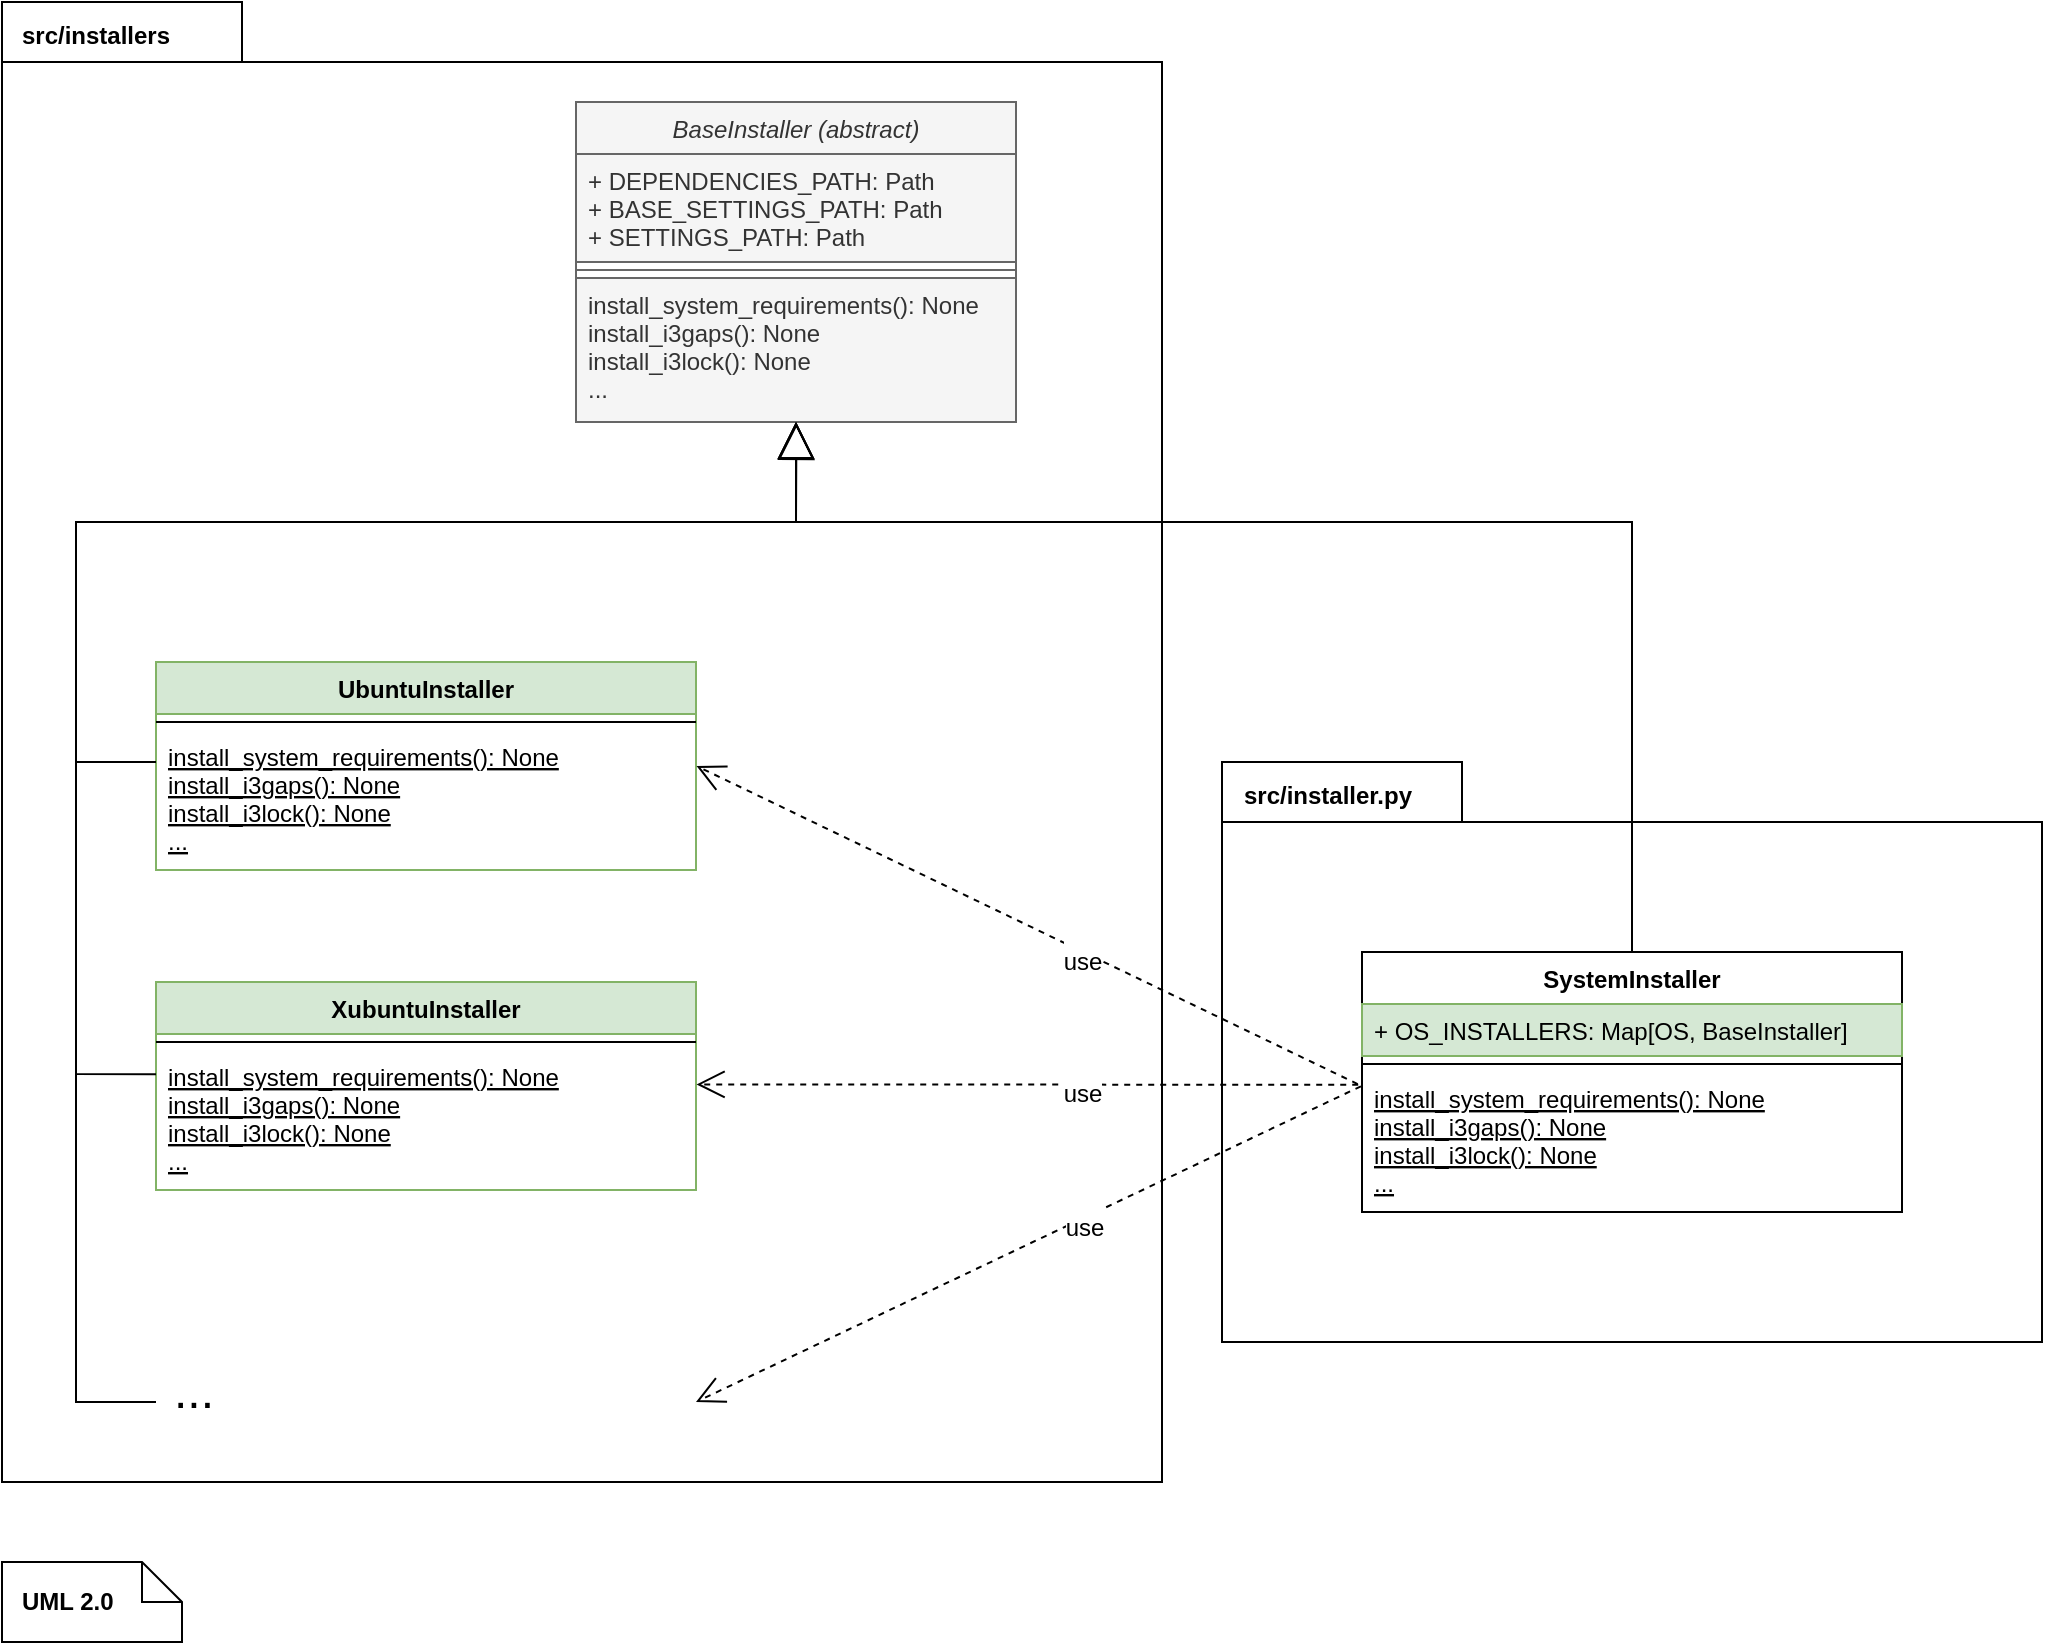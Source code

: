 <mxfile version="17.2.1" type="device"><diagram id="C5RBs43oDa-KdzZeNtuy" name="Page-1"><mxGraphModel dx="1904" dy="2456" grid="1" gridSize="10" guides="1" tooltips="1" connect="1" arrows="1" fold="1" page="1" pageScale="1" pageWidth="827" pageHeight="1169" math="0" shadow="0"><root><mxCell id="WIyWlLk6GJQsqaUBKTNV-0"/><mxCell id="LA2mZqrP8HvLum04bveF-42" value="Packages" style="" parent="WIyWlLk6GJQsqaUBKTNV-0"/><mxCell id="LA2mZqrP8HvLum04bveF-43" value="" style="shape=folder;fontStyle=1;spacingTop=10;tabWidth=120;tabHeight=30;tabPosition=left;html=1;fontSize=12;" vertex="1" parent="LA2mZqrP8HvLum04bveF-42"><mxGeometry x="-10" y="-20" width="580" height="740" as="geometry"/></mxCell><mxCell id="LA2mZqrP8HvLum04bveF-47" value="src/installers" style="text;align=center;fontStyle=1;verticalAlign=middle;spacingLeft=3;spacingRight=3;strokeColor=none;rotatable=0;points=[[0,0.5],[1,0.5]];portConstraint=eastwest;fontSize=12;" vertex="1" parent="LA2mZqrP8HvLum04bveF-42"><mxGeometry x="-3" y="-17" width="80" height="26" as="geometry"/></mxCell><mxCell id="LA2mZqrP8HvLum04bveF-48" value="" style="shape=folder;fontStyle=1;spacingTop=10;tabWidth=120;tabHeight=30;tabPosition=left;html=1;fontSize=12;" vertex="1" parent="LA2mZqrP8HvLum04bveF-42"><mxGeometry x="600" y="360" width="410" height="290" as="geometry"/></mxCell><mxCell id="LA2mZqrP8HvLum04bveF-50" value="UML 2.0" style="shape=note;size=20;whiteSpace=wrap;html=1;fontSize=12;align=left;shadow=0;sketch=0;labelPadding=0;gradientColor=none;fontStyle=1;verticalAlign=middle;spacingLeft=8;" vertex="1" parent="LA2mZqrP8HvLum04bveF-42"><mxGeometry x="-10" y="760" width="90" height="40" as="geometry"/></mxCell><mxCell id="WIyWlLk6GJQsqaUBKTNV-1" value="Classes" style="" parent="WIyWlLk6GJQsqaUBKTNV-0"/><mxCell id="zkfFHV4jXpPFQw0GAbJ--0" value="BaseInstaller (abstract)" style="swimlane;fontStyle=2;align=center;verticalAlign=top;childLayout=stackLayout;horizontal=1;startSize=26;horizontalStack=0;resizeParent=1;resizeLast=0;collapsible=1;marginBottom=0;rounded=0;shadow=0;strokeWidth=1;fillColor=#f5f5f5;fontColor=#333333;strokeColor=#666666;" parent="WIyWlLk6GJQsqaUBKTNV-1" vertex="1"><mxGeometry x="277" y="30" width="220" height="160" as="geometry"><mxRectangle x="230" y="140" width="160" height="26" as="alternateBounds"/></mxGeometry></mxCell><mxCell id="zkfFHV4jXpPFQw0GAbJ--1" value="+ DEPENDENCIES_PATH: Path&#10;+ BASE_SETTINGS_PATH: Path&#10;+ SETTINGS_PATH: Path" style="text;align=left;verticalAlign=top;spacingLeft=4;spacingRight=4;overflow=hidden;rotatable=0;points=[[0,0.5],[1,0.5]];portConstraint=eastwest;fillColor=#f5f5f5;fontColor=#333333;strokeColor=#666666;" parent="zkfFHV4jXpPFQw0GAbJ--0" vertex="1"><mxGeometry y="26" width="220" height="54" as="geometry"/></mxCell><mxCell id="zkfFHV4jXpPFQw0GAbJ--4" value="" style="line;html=1;strokeWidth=1;align=left;verticalAlign=middle;spacingTop=-1;spacingLeft=3;spacingRight=3;rotatable=0;labelPosition=right;points=[];portConstraint=eastwest;fillColor=#f5f5f5;fontColor=#333333;strokeColor=#666666;" parent="zkfFHV4jXpPFQw0GAbJ--0" vertex="1"><mxGeometry y="80" width="220" height="8" as="geometry"/></mxCell><mxCell id="zkfFHV4jXpPFQw0GAbJ--5" value="install_system_requirements(): None&#10;install_i3gaps(): None&#10;install_i3lock(): None&#10;..." style="text;align=left;verticalAlign=top;spacingLeft=4;spacingRight=4;overflow=hidden;rotatable=0;points=[[0,0.5],[1,0.5]];portConstraint=eastwest;fillColor=#f5f5f5;fontColor=#333333;strokeColor=#666666;" parent="zkfFHV4jXpPFQw0GAbJ--0" vertex="1"><mxGeometry y="88" width="220" height="72" as="geometry"/></mxCell><mxCell id="zkfFHV4jXpPFQw0GAbJ--6" value="SystemInstaller" style="swimlane;fontStyle=1;align=center;verticalAlign=top;childLayout=stackLayout;horizontal=1;startSize=26;horizontalStack=0;resizeParent=1;resizeLast=0;collapsible=1;marginBottom=0;rounded=0;shadow=0;strokeWidth=1;" parent="WIyWlLk6GJQsqaUBKTNV-1" vertex="1"><mxGeometry x="670" y="455" width="270" height="130" as="geometry"><mxRectangle x="130" y="380" width="160" height="26" as="alternateBounds"/></mxGeometry></mxCell><mxCell id="zkfFHV4jXpPFQw0GAbJ--7" value="+ OS_INSTALLERS: Map[OS, BaseInstaller]" style="text;align=left;verticalAlign=top;spacingLeft=4;spacingRight=4;overflow=hidden;rotatable=0;points=[[0,0.5],[1,0.5]];portConstraint=eastwest;fillColor=#d5e8d4;strokeColor=#82b366;" parent="zkfFHV4jXpPFQw0GAbJ--6" vertex="1"><mxGeometry y="26" width="270" height="26" as="geometry"/></mxCell><mxCell id="zkfFHV4jXpPFQw0GAbJ--9" value="" style="line;html=1;strokeWidth=1;align=left;verticalAlign=middle;spacingTop=-1;spacingLeft=3;spacingRight=3;rotatable=0;labelPosition=right;points=[];portConstraint=eastwest;" parent="zkfFHV4jXpPFQw0GAbJ--6" vertex="1"><mxGeometry y="52" width="270" height="8" as="geometry"/></mxCell><mxCell id="zkfFHV4jXpPFQw0GAbJ--10" value="install_system_requirements(): None&#10;install_i3gaps(): None&#10;install_i3lock(): None&#10;..." style="text;align=left;verticalAlign=top;spacingLeft=4;spacingRight=4;overflow=hidden;rotatable=0;points=[[0,0.5],[1,0.5]];portConstraint=eastwest;fontStyle=4" parent="zkfFHV4jXpPFQw0GAbJ--6" vertex="1"><mxGeometry y="60" width="270" height="70" as="geometry"/></mxCell><mxCell id="LA2mZqrP8HvLum04bveF-0" value="UbuntuInstaller" style="swimlane;fontStyle=1;align=center;verticalAlign=top;childLayout=stackLayout;horizontal=1;startSize=26;horizontalStack=0;resizeParent=1;resizeLast=0;collapsible=1;marginBottom=0;rounded=0;shadow=0;strokeWidth=1;fillColor=#d5e8d4;strokeColor=#82b366;" vertex="1" parent="WIyWlLk6GJQsqaUBKTNV-1"><mxGeometry x="67" y="310" width="270" height="104" as="geometry"><mxRectangle x="130" y="380" width="160" height="26" as="alternateBounds"/></mxGeometry></mxCell><mxCell id="LA2mZqrP8HvLum04bveF-2" value="" style="line;html=1;strokeWidth=1;align=left;verticalAlign=middle;spacingTop=-1;spacingLeft=3;spacingRight=3;rotatable=0;labelPosition=right;points=[];portConstraint=eastwest;" vertex="1" parent="LA2mZqrP8HvLum04bveF-0"><mxGeometry y="26" width="270" height="8" as="geometry"/></mxCell><mxCell id="LA2mZqrP8HvLum04bveF-3" value="install_system_requirements(): None&#10;install_i3gaps(): None&#10;install_i3lock(): None&#10;..." style="text;align=left;verticalAlign=top;spacingLeft=4;spacingRight=4;overflow=hidden;rotatable=0;points=[[0,0.5],[1,0.5]];portConstraint=eastwest;fontStyle=4" vertex="1" parent="LA2mZqrP8HvLum04bveF-0"><mxGeometry y="34" width="270" height="70" as="geometry"/></mxCell><mxCell id="LA2mZqrP8HvLum04bveF-4" value="" style="endArrow=block;endSize=16;endFill=0;html=1;rounded=0;exitX=0;exitY=0.229;exitDx=0;exitDy=0;exitPerimeter=0;" edge="1" parent="WIyWlLk6GJQsqaUBKTNV-1" source="LA2mZqrP8HvLum04bveF-3"><mxGeometry width="160" relative="1" as="geometry"><mxPoint x="-3" y="410" as="sourcePoint"/><mxPoint x="387" y="190" as="targetPoint"/><Array as="points"><mxPoint x="27" y="360"/><mxPoint x="27" y="240"/><mxPoint x="387" y="240"/></Array></mxGeometry></mxCell><mxCell id="LA2mZqrP8HvLum04bveF-5" value="" style="endArrow=block;endSize=16;endFill=0;html=1;rounded=0;exitX=0.5;exitY=0;exitDx=0;exitDy=0;entryX=0.501;entryY=1.006;entryDx=0;entryDy=0;entryPerimeter=0;" edge="1" parent="WIyWlLk6GJQsqaUBKTNV-1" source="zkfFHV4jXpPFQw0GAbJ--6" target="zkfFHV4jXpPFQw0GAbJ--5"><mxGeometry width="160" relative="1" as="geometry"><mxPoint x="662" y="320" as="sourcePoint"/><mxPoint x="397" y="200" as="targetPoint"/><Array as="points"><mxPoint x="805" y="240"/><mxPoint x="387" y="240"/></Array></mxGeometry></mxCell><mxCell id="LA2mZqrP8HvLum04bveF-6" value="XubuntuInstaller" style="swimlane;fontStyle=1;align=center;verticalAlign=top;childLayout=stackLayout;horizontal=1;startSize=26;horizontalStack=0;resizeParent=1;resizeLast=0;collapsible=1;marginBottom=0;rounded=0;shadow=0;strokeWidth=1;fillColor=#d5e8d4;strokeColor=#82b366;" vertex="1" parent="WIyWlLk6GJQsqaUBKTNV-1"><mxGeometry x="67" y="470" width="270" height="104" as="geometry"><mxRectangle x="130" y="380" width="160" height="26" as="alternateBounds"/></mxGeometry></mxCell><mxCell id="LA2mZqrP8HvLum04bveF-7" value="" style="line;html=1;strokeWidth=1;align=left;verticalAlign=middle;spacingTop=-1;spacingLeft=3;spacingRight=3;rotatable=0;labelPosition=right;points=[];portConstraint=eastwest;" vertex="1" parent="LA2mZqrP8HvLum04bveF-6"><mxGeometry y="26" width="270" height="8" as="geometry"/></mxCell><mxCell id="LA2mZqrP8HvLum04bveF-8" value="install_system_requirements(): None&#10;install_i3gaps(): None&#10;install_i3lock(): None&#10;..." style="text;align=left;verticalAlign=top;spacingLeft=4;spacingRight=4;overflow=hidden;rotatable=0;points=[[0,0.5],[1,0.5]];portConstraint=eastwest;fontStyle=4" vertex="1" parent="LA2mZqrP8HvLum04bveF-6"><mxGeometry y="34" width="270" height="70" as="geometry"/></mxCell><mxCell id="LA2mZqrP8HvLum04bveF-9" value="" style="endArrow=block;endSize=16;endFill=0;html=1;rounded=0;exitX=0;exitY=0.173;exitDx=0;exitDy=0;exitPerimeter=0;" edge="1" parent="WIyWlLk6GJQsqaUBKTNV-1" source="LA2mZqrP8HvLum04bveF-8"><mxGeometry width="160" relative="1" as="geometry"><mxPoint x="77" y="520" as="sourcePoint"/><mxPoint x="387" y="190" as="targetPoint"/><Array as="points"><mxPoint x="27" y="516"/><mxPoint x="27" y="240"/><mxPoint x="387" y="240"/></Array></mxGeometry></mxCell><mxCell id="LA2mZqrP8HvLum04bveF-10" value="" style="endArrow=block;endSize=16;endFill=0;html=1;rounded=0;" edge="1" parent="WIyWlLk6GJQsqaUBKTNV-1"><mxGeometry width="160" relative="1" as="geometry"><mxPoint x="67" y="680" as="sourcePoint"/><mxPoint x="387" y="190" as="targetPoint"/><Array as="points"><mxPoint x="27" y="680"/><mxPoint x="27" y="240"/><mxPoint x="387" y="240"/></Array></mxGeometry></mxCell><mxCell id="LA2mZqrP8HvLum04bveF-12" value="&lt;font style=&quot;font-size: 24px&quot;&gt;...&lt;/font&gt;" style="text;html=1;strokeColor=none;fillColor=none;align=center;verticalAlign=middle;whiteSpace=wrap;rounded=0;" vertex="1" parent="WIyWlLk6GJQsqaUBKTNV-1"><mxGeometry x="56" y="660" width="60" height="30" as="geometry"/></mxCell><mxCell id="LA2mZqrP8HvLum04bveF-14" value="&lt;font style=&quot;font-size: 12px&quot;&gt;use&lt;/font&gt;" style="endArrow=open;endSize=12;dashed=1;html=1;rounded=0;fontSize=24;entryX=1.001;entryY=0.257;entryDx=0;entryDy=0;entryPerimeter=0;exitX=-0.008;exitY=0.086;exitDx=0;exitDy=0;exitPerimeter=0;" edge="1" parent="WIyWlLk6GJQsqaUBKTNV-1" source="zkfFHV4jXpPFQw0GAbJ--10" target="LA2mZqrP8HvLum04bveF-3"><mxGeometry x="-0.165" y="1" width="160" relative="1" as="geometry"><mxPoint x="417" y="490" as="sourcePoint"/><mxPoint x="577" y="490" as="targetPoint"/><mxPoint as="offset"/></mxGeometry></mxCell><mxCell id="LA2mZqrP8HvLum04bveF-15" value="&lt;font style=&quot;font-size: 12px&quot;&gt;use&lt;/font&gt;" style="endArrow=open;endSize=12;dashed=1;html=1;rounded=0;fontSize=24;entryX=1.001;entryY=0.246;entryDx=0;entryDy=0;entryPerimeter=0;exitX=-0.007;exitY=0.091;exitDx=0;exitDy=0;exitPerimeter=0;" edge="1" parent="WIyWlLk6GJQsqaUBKTNV-1" source="zkfFHV4jXpPFQw0GAbJ--10" target="LA2mZqrP8HvLum04bveF-8"><mxGeometry x="-0.165" y="1" width="160" relative="1" as="geometry"><mxPoint x="534.84" y="486.02" as="sourcePoint"/><mxPoint x="347.27" y="371.99" as="targetPoint"/><mxPoint as="offset"/></mxGeometry></mxCell><mxCell id="LA2mZqrP8HvLum04bveF-17" value="&lt;font style=&quot;font-size: 12px&quot;&gt;use&lt;/font&gt;" style="endArrow=open;endSize=12;dashed=1;html=1;rounded=0;fontSize=24;exitX=-0.002;exitY=0.102;exitDx=0;exitDy=0;exitPerimeter=0;" edge="1" parent="WIyWlLk6GJQsqaUBKTNV-1" source="zkfFHV4jXpPFQw0GAbJ--10"><mxGeometry x="-0.165" y="1" width="160" relative="1" as="geometry"><mxPoint x="527" y="520" as="sourcePoint"/><mxPoint x="337" y="680" as="targetPoint"/><mxPoint as="offset"/></mxGeometry></mxCell><mxCell id="LA2mZqrP8HvLum04bveF-49" value="src/installer.py" style="text;align=center;fontStyle=1;verticalAlign=middle;spacingLeft=3;spacingRight=3;strokeColor=none;rotatable=0;points=[[0,0.5],[1,0.5]];portConstraint=eastwest;fontSize=12;" vertex="1" parent="WIyWlLk6GJQsqaUBKTNV-1"><mxGeometry x="598" y="363" width="110" height="26" as="geometry"/></mxCell></root></mxGraphModel></diagram></mxfile>